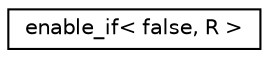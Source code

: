 digraph "Graphical Class Hierarchy"
{
 // LATEX_PDF_SIZE
  edge [fontname="Helvetica",fontsize="10",labelfontname="Helvetica",labelfontsize="10"];
  node [fontname="Helvetica",fontsize="10",shape=record];
  rankdir="LR";
  Node0 [label="enable_if\< false, R \>",height=0.2,width=0.4,color="black", fillcolor="white", style="filled",URL="$structmbed_1_1detail_1_1enable__if_3_01false_00_01_r_01_4.html",tooltip=" "];
}
